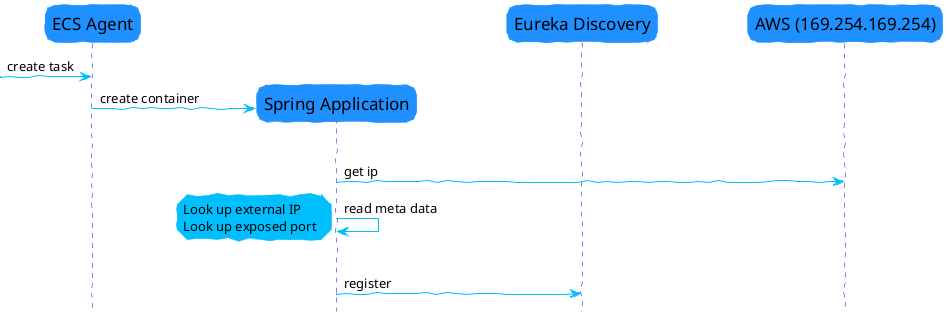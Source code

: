 @startuml
hide footbox
skinparam roundcorner 20
skinparam handwritten true

skinparam note {
  BorderColor DeepSkyBlue
  BackgroundColor DeepSkyBlue
  FontName Impact
}

skinparam sequence {
	ArrowColor DeepSkyBlue
	ActorBorderColor DeepSkyBlue
	LifeLineBorderColor blue

	ParticipantBorderColor DodgerBlue
	ParticipantBackgroundColor DodgerBlue
	ParticipantFontName Impact
	ParticipantFontSize 17
  ParticipantPadding 40
}

participant "ECS Agent" as A

[-> A: create task

create "Spring Application"
A -> "Spring Application" : create container

participant "Eureka Discovery" as E
participant "AWS (169.254.169.254)" as M

|||

"Spring Application" -> M : get ip
"Spring Application" -> "Spring Application" : read meta data
note left
  Look up external IP
  Look up exposed port
end note
|||
"Spring Application" -> E : register


@enduml
